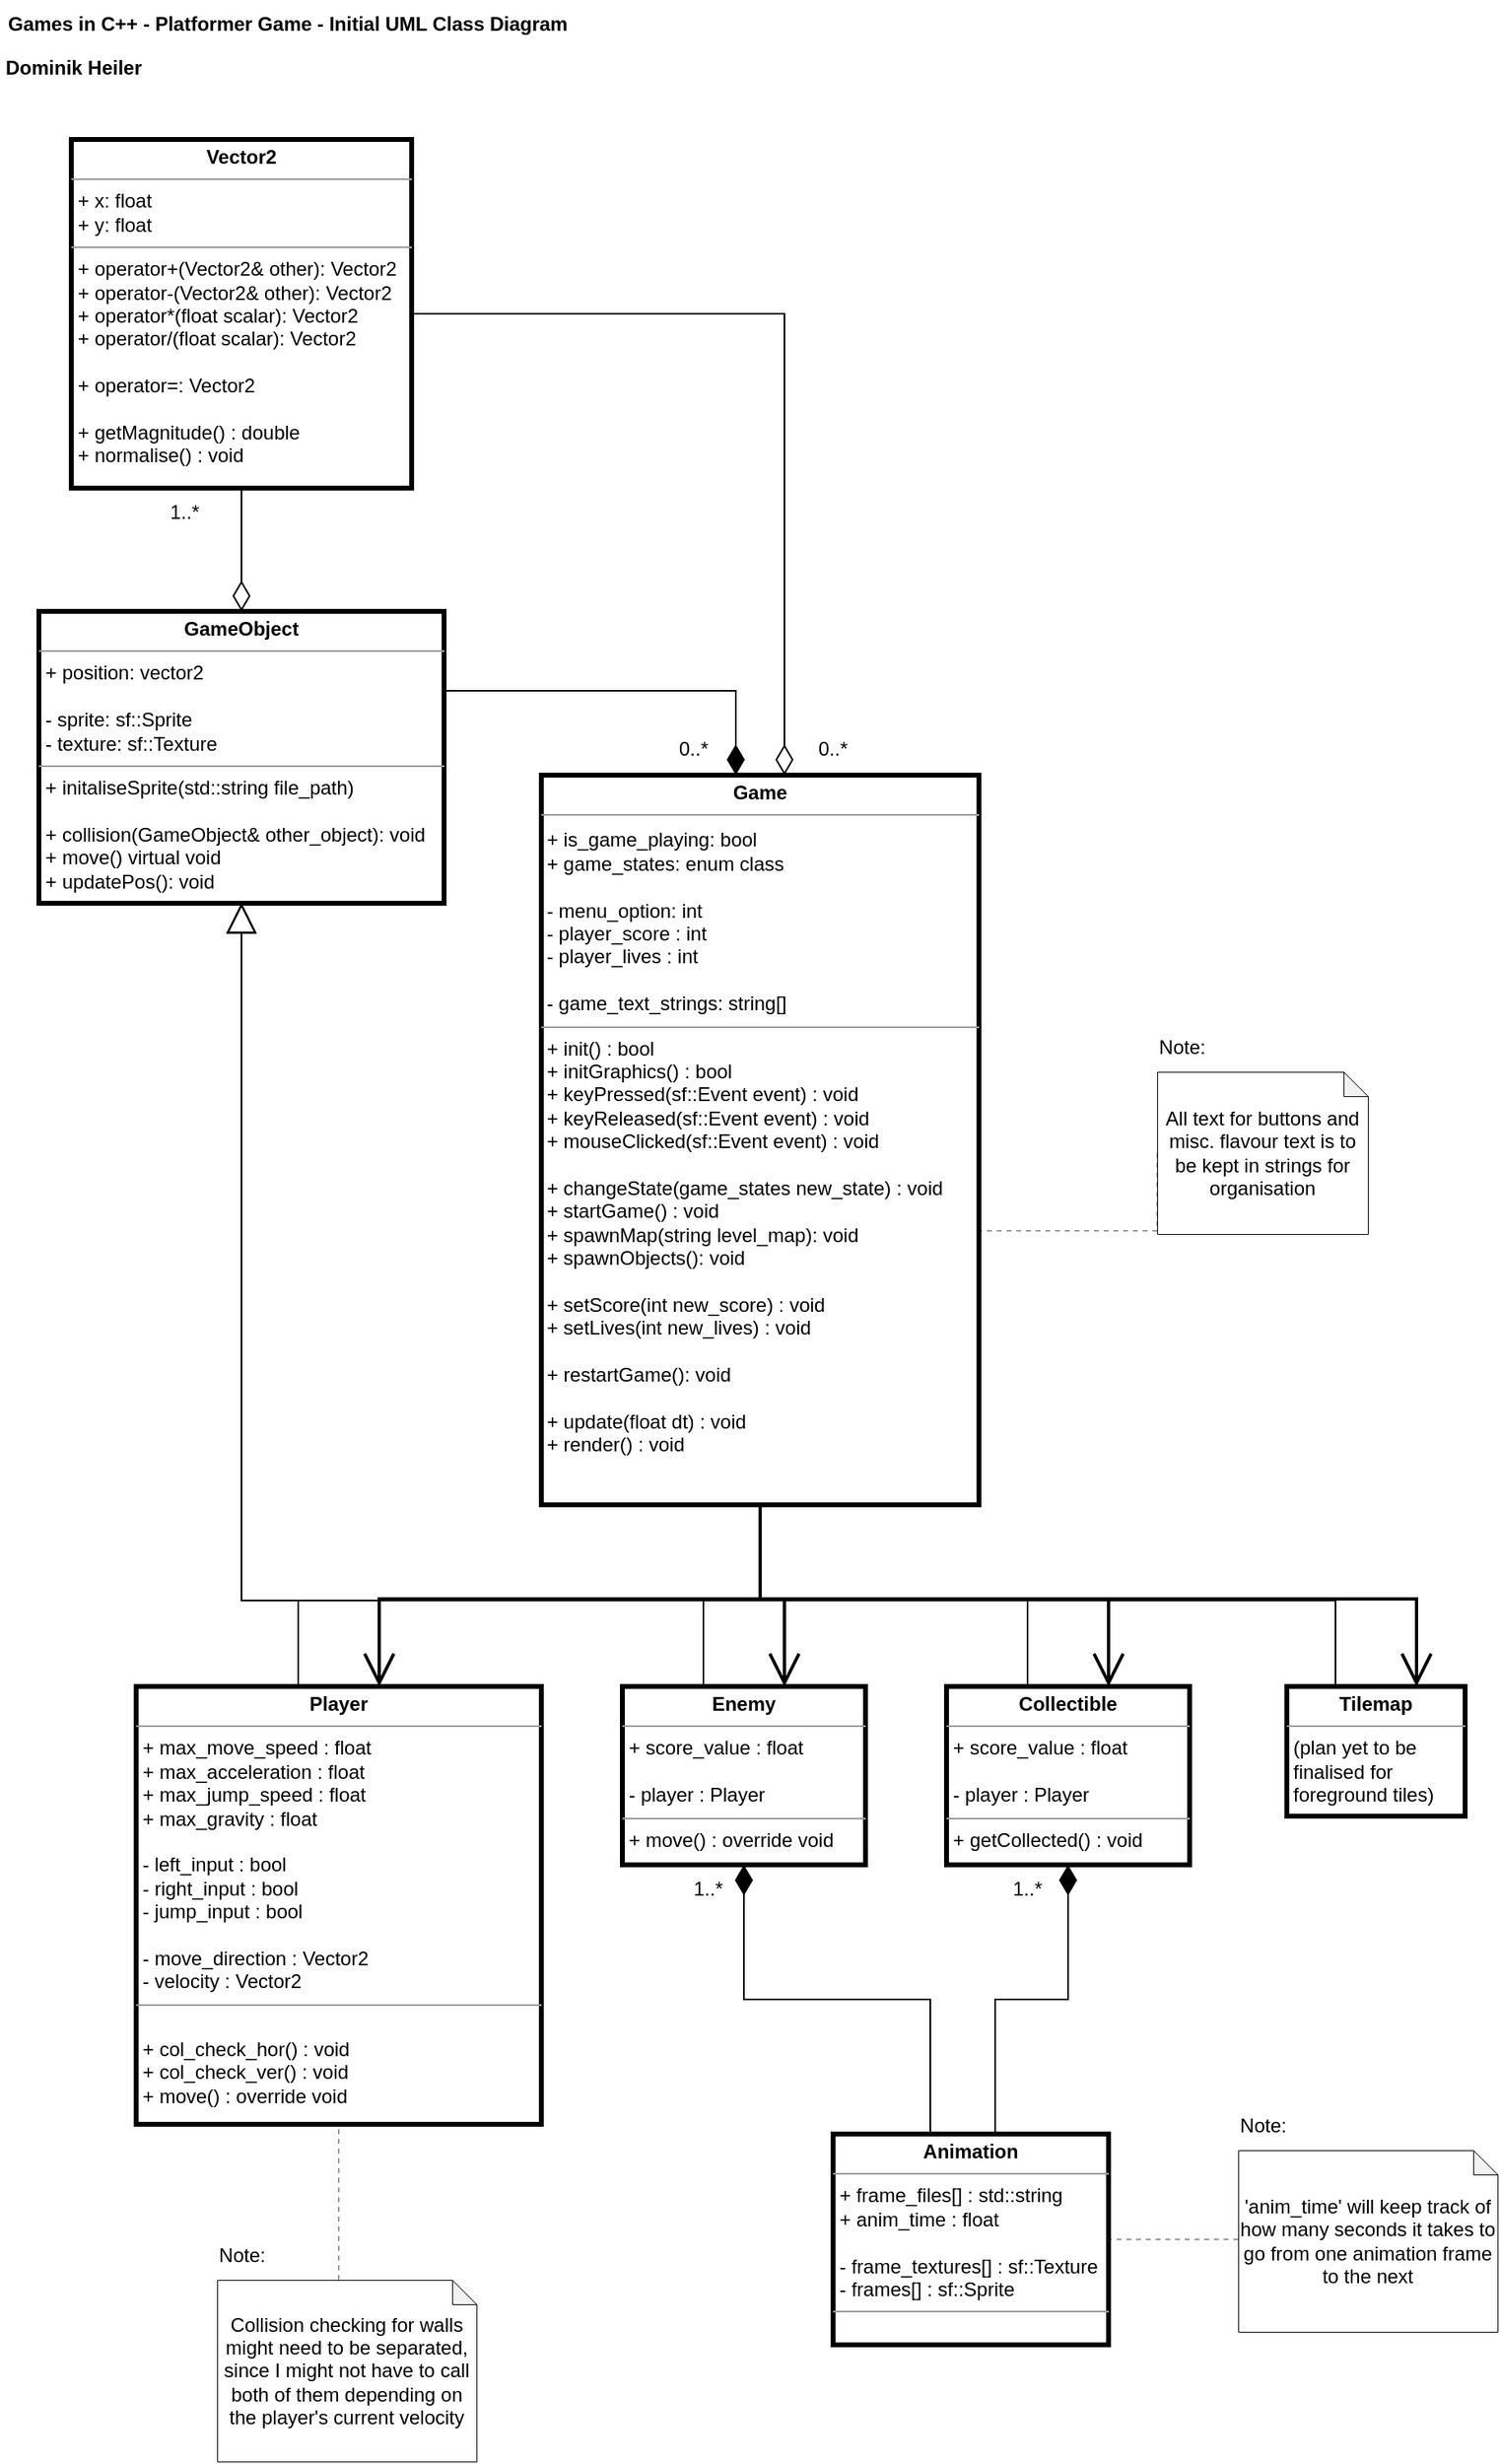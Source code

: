 <mxfile version="23.1.6" type="onedrive">
  <diagram name="Page-1" id="4YEi0ExueVHVV2vUwZVs">
    <mxGraphModel grid="1" page="1" gridSize="10" guides="1" tooltips="1" connect="1" arrows="1" fold="1" pageScale="1" pageWidth="827" pageHeight="1169" math="0" shadow="0">
      <root>
        <mxCell id="0" />
        <mxCell id="1" parent="0" />
        <mxCell id="pvx-egmbx0FB7GvsPkHI-3" value="Games in C++ - Platformer Game - Initial UML Class Diagram" style="text;align=left;fontStyle=1;verticalAlign=middle;spacingLeft=3;spacingRight=3;strokeColor=none;rotatable=0;points=[[0,0.5],[1,0.5]];portConstraint=eastwest;html=1;" vertex="1" parent="1">
          <mxGeometry x="19" y="20" width="361" height="29" as="geometry" />
        </mxCell>
        <mxCell id="pvx-egmbx0FB7GvsPkHI-4" value="Dominik Heiler" style="text;align=center;fontStyle=1;verticalAlign=middle;spacingLeft=3;spacingRight=3;strokeColor=none;rotatable=0;points=[[0,0.5],[1,0.5]];portConstraint=eastwest;html=1;" vertex="1" parent="1">
          <mxGeometry x="19" y="49" width="90" height="26" as="geometry" />
        </mxCell>
        <mxCell id="pvx-egmbx0FB7GvsPkHI-5" style="edgeStyle=orthogonalEdgeStyle;rounded=0;orthogonalLoop=1;jettySize=auto;html=1;endArrow=diamondThin;endFill=1;endSize=16;" edge="1" parent="1" source="pvx-egmbx0FB7GvsPkHI-6" target="pvx-egmbx0FB7GvsPkHI-7">
          <mxGeometry relative="1" as="geometry">
            <Array as="points">
              <mxPoint x="473" y="446" />
            </Array>
          </mxGeometry>
        </mxCell>
        <mxCell id="vFoe42m_5VcNS-krr6Yy-2" style="edgeStyle=orthogonalEdgeStyle;rounded=0;orthogonalLoop=1;jettySize=auto;html=1;endSize=6;endArrow=none;endFill=0;startArrow=block;startFill=0;startSize=16;" edge="1" parent="1" source="pvx-egmbx0FB7GvsPkHI-6" target="ihAnm3MFl2WWoULP0P6l-2">
          <mxGeometry relative="1" as="geometry">
            <Array as="points">
              <mxPoint x="168" y="1007" />
              <mxPoint x="203" y="1007" />
            </Array>
          </mxGeometry>
        </mxCell>
        <mxCell id="vFoe42m_5VcNS-krr6Yy-4" style="edgeStyle=orthogonalEdgeStyle;rounded=0;orthogonalLoop=1;jettySize=auto;html=1;endSize=6;endArrow=none;endFill=0;startArrow=block;startFill=0;startSize=16;" edge="1" parent="1" source="pvx-egmbx0FB7GvsPkHI-6" target="ihAnm3MFl2WWoULP0P6l-6">
          <mxGeometry relative="1" as="geometry">
            <Array as="points">
              <mxPoint x="168" y="1007" />
              <mxPoint x="653" y="1007" />
            </Array>
          </mxGeometry>
        </mxCell>
        <mxCell id="vFoe42m_5VcNS-krr6Yy-5" style="edgeStyle=orthogonalEdgeStyle;rounded=0;orthogonalLoop=1;jettySize=auto;html=1;endSize=6;endArrow=none;endFill=0;startArrow=block;startFill=0;startSize=16;" edge="1" parent="1" source="pvx-egmbx0FB7GvsPkHI-6" target="ihAnm3MFl2WWoULP0P6l-7">
          <mxGeometry relative="1" as="geometry">
            <Array as="points">
              <mxPoint x="168" y="1007" />
              <mxPoint x="453" y="1007" />
            </Array>
          </mxGeometry>
        </mxCell>
        <mxCell id="vFoe42m_5VcNS-krr6Yy-6" style="edgeStyle=orthogonalEdgeStyle;rounded=0;orthogonalLoop=1;jettySize=auto;html=1;endSize=6;endArrow=none;endFill=0;startArrow=block;startFill=0;startSize=16;" edge="1" parent="1" source="pvx-egmbx0FB7GvsPkHI-6" target="ihAnm3MFl2WWoULP0P6l-8">
          <mxGeometry relative="1" as="geometry">
            <Array as="points">
              <mxPoint x="168" y="1007" />
              <mxPoint x="843" y="1007" />
            </Array>
          </mxGeometry>
        </mxCell>
        <mxCell id="pvx-egmbx0FB7GvsPkHI-6" value="&lt;p style=&quot;margin:0px;margin-top:4px;text-align:center;&quot;&gt;&lt;b&gt;GameObject&lt;/b&gt;&lt;/p&gt;&lt;hr size=&quot;1&quot;&gt;&lt;p style=&quot;margin:0px;margin-left:4px;&quot;&gt;+ position: vector2&lt;/p&gt;&lt;p style=&quot;margin:0px;margin-left:4px;&quot;&gt;&lt;br&gt;&lt;/p&gt;&lt;p style=&quot;margin:0px;margin-left:4px;&quot;&gt;- sprite: sf::Sprite&lt;/p&gt;&lt;p style=&quot;margin:0px;margin-left:4px;&quot;&gt;- texture: sf::Texture &lt;br&gt;&lt;/p&gt;&lt;hr size=&quot;1&quot;&gt;&lt;p style=&quot;margin:0px;margin-left:4px;&quot;&gt;+ initaliseSprite(std::string file_path)&lt;/p&gt;&lt;p style=&quot;margin:0px;margin-left:4px;&quot;&gt;&lt;br&gt;&lt;/p&gt;&lt;p style=&quot;margin:0px;margin-left:4px;&quot;&gt;+ collision(GameObject&amp;amp; other_object): void&lt;/p&gt;&lt;p style=&quot;margin:0px;margin-left:4px;&quot;&gt;+ move() virtual void&lt;br&gt;&lt;/p&gt;&lt;p style=&quot;margin:0px;margin-left:4px;&quot;&gt;+ updatePos(): void&lt;br&gt;&lt;/p&gt;" style="verticalAlign=top;align=left;overflow=fill;fontSize=12;fontFamily=Helvetica;html=1;whiteSpace=wrap;strokeWidth=3;" vertex="1" parent="1">
          <mxGeometry x="43" y="397" width="250" height="180" as="geometry" />
        </mxCell>
        <mxCell id="vFoe42m_5VcNS-krr6Yy-12" style="edgeStyle=orthogonalEdgeStyle;rounded=0;orthogonalLoop=1;jettySize=auto;html=1;endSize=16;endArrow=open;endFill=0;jumpSize=6;strokeWidth=2;" edge="1" parent="1" source="pvx-egmbx0FB7GvsPkHI-7" target="ihAnm3MFl2WWoULP0P6l-2">
          <mxGeometry relative="1" as="geometry">
            <Array as="points">
              <mxPoint x="488" y="1006" />
              <mxPoint x="253" y="1006" />
            </Array>
          </mxGeometry>
        </mxCell>
        <mxCell id="vFoe42m_5VcNS-krr6Yy-14" style="edgeStyle=orthogonalEdgeStyle;rounded=0;orthogonalLoop=1;jettySize=auto;html=1;endSize=16;endArrow=open;endFill=0;jumpSize=6;strokeWidth=2;" edge="1" parent="1" source="pvx-egmbx0FB7GvsPkHI-7" target="ihAnm3MFl2WWoULP0P6l-6">
          <mxGeometry relative="1" as="geometry">
            <Array as="points">
              <mxPoint x="488" y="1006" />
              <mxPoint x="703" y="1006" />
            </Array>
          </mxGeometry>
        </mxCell>
        <mxCell id="vFoe42m_5VcNS-krr6Yy-16" style="edgeStyle=orthogonalEdgeStyle;rounded=0;orthogonalLoop=1;jettySize=auto;html=1;strokeWidth=2;endArrow=open;endFill=0;endSize=16;" edge="1" parent="1" source="pvx-egmbx0FB7GvsPkHI-7" target="ihAnm3MFl2WWoULP0P6l-7">
          <mxGeometry relative="1" as="geometry">
            <Array as="points">
              <mxPoint x="488" y="1006" />
              <mxPoint x="503" y="1006" />
            </Array>
          </mxGeometry>
        </mxCell>
        <mxCell id="vFoe42m_5VcNS-krr6Yy-17" style="edgeStyle=orthogonalEdgeStyle;rounded=0;orthogonalLoop=1;jettySize=auto;html=1;strokeWidth=2;endArrow=open;endFill=0;endSize=16;" edge="1" parent="1" source="pvx-egmbx0FB7GvsPkHI-7" target="ihAnm3MFl2WWoULP0P6l-8">
          <mxGeometry relative="1" as="geometry">
            <Array as="points">
              <mxPoint x="488" y="1006" />
              <mxPoint x="893" y="1006" />
            </Array>
          </mxGeometry>
        </mxCell>
        <mxCell id="pvx-egmbx0FB7GvsPkHI-7" value="&lt;p style=&quot;margin:0px;margin-top:4px;text-align:center;&quot;&gt;&lt;b&gt;Game&lt;/b&gt;&lt;br&gt;&lt;/p&gt;&lt;hr size=&quot;1&quot;&gt;&lt;div style=&quot;height:2px;&quot;&gt;&lt;/div&gt;&lt;div&gt;&lt;span style=&quot;background-color: initial;&quot;&gt;&amp;nbsp;+ is_game_playing: bool&lt;/span&gt;&lt;/div&gt;&lt;div&gt;&lt;span style=&quot;background-color: initial;&quot;&gt;&amp;nbsp;+ game_states: enum class&lt;/span&gt;&lt;/div&gt;&lt;div&gt;&lt;br&gt;&lt;/div&gt;&lt;div&gt;&amp;nbsp;- menu_option: int&lt;br&gt;&lt;/div&gt;&lt;div&gt;&amp;nbsp;- player_score : int&lt;/div&gt;&lt;div&gt;&amp;nbsp;- player_lives : int&lt;/div&gt;&lt;div&gt;&lt;br&gt;&lt;/div&gt;&lt;div&gt;&amp;nbsp;- game_text_strings: string[]&lt;/div&gt;&lt;hr size=&quot;1&quot;&gt;&lt;div style=&quot;height:2px;&quot;&gt;&lt;div&gt;&amp;nbsp;+ init() : bool&lt;/div&gt;&lt;div&gt;&amp;nbsp;+ initGraphics() : bool&lt;/div&gt;&lt;div&gt;&amp;nbsp;+ keyPressed(sf::Event event) : void&lt;/div&gt;&lt;div&gt;&amp;nbsp;+ keyReleased(sf::Event event) : void&lt;br&gt;&lt;/div&gt;&lt;div&gt;&amp;nbsp;+ mouseClicked(sf::Event event) : void&lt;/div&gt;&lt;div&gt;&amp;nbsp;&lt;/div&gt;&lt;div&gt;&amp;nbsp;+ changeState(game_states new_state) : void&amp;nbsp;&lt;/div&gt;&lt;div&gt;&amp;nbsp;+ startGame() : void&lt;/div&gt;&lt;div&gt;&lt;span style=&quot;background-color: initial;&quot;&gt;&amp;nbsp;+ spawnMap(string level_map): void&lt;/span&gt;&lt;br&gt;&lt;/div&gt;&lt;div&gt;&amp;nbsp;+ spawnObjects(): void&lt;/div&gt;&lt;div&gt;&lt;br&gt;&lt;/div&gt;&lt;div&gt;&amp;nbsp;+ setScore(int new_score) : void&lt;/div&gt;&lt;div&gt;&amp;nbsp;+ setLives(int new_lives) : void&lt;/div&gt;&lt;div&gt;&lt;br&gt;&lt;/div&gt;&lt;div&gt;&amp;nbsp;+ restartGame(): void&lt;br&gt;&lt;/div&gt;&lt;div&gt;&lt;br&gt;&lt;/div&gt;&lt;div&gt;&amp;nbsp;+ update(float dt) : void&lt;/div&gt;&lt;div&gt;&amp;nbsp;+ render() : void&lt;/div&gt;&lt;div&gt;&lt;br&gt;&lt;/div&gt;&lt;div&gt;&lt;br&gt;&lt;/div&gt;&lt;/div&gt;" style="verticalAlign=top;align=left;overflow=fill;fontSize=12;fontFamily=Helvetica;html=1;whiteSpace=wrap;strokeWidth=3;" vertex="1" parent="1">
          <mxGeometry x="353" y="498" width="270" height="450" as="geometry" />
        </mxCell>
        <mxCell id="pvx-egmbx0FB7GvsPkHI-8" style="edgeStyle=orthogonalEdgeStyle;rounded=0;orthogonalLoop=1;jettySize=auto;html=1;exitX=0.5;exitY=1;exitDx=0;exitDy=0;endArrow=diamondThin;endFill=0;startSize=6;endSize=16;" edge="1" parent="1" source="pvx-egmbx0FB7GvsPkHI-9" target="pvx-egmbx0FB7GvsPkHI-6">
          <mxGeometry relative="1" as="geometry">
            <Array as="points">
              <mxPoint x="168" y="346" />
              <mxPoint x="168" y="346" />
            </Array>
          </mxGeometry>
        </mxCell>
        <mxCell id="vFoe42m_5VcNS-krr6Yy-10" style="edgeStyle=orthogonalEdgeStyle;rounded=0;orthogonalLoop=1;jettySize=auto;html=1;endArrow=diamondThin;endFill=0;endSize=16;" edge="1" parent="1" source="pvx-egmbx0FB7GvsPkHI-9" target="pvx-egmbx0FB7GvsPkHI-7">
          <mxGeometry relative="1" as="geometry">
            <Array as="points">
              <mxPoint x="503" y="214" />
            </Array>
          </mxGeometry>
        </mxCell>
        <mxCell id="pvx-egmbx0FB7GvsPkHI-9" value="&lt;p style=&quot;margin:0px;margin-top:4px;text-align:center;&quot;&gt;&lt;b&gt;Vector2&lt;/b&gt;&lt;br&gt;&lt;/p&gt;&lt;hr size=&quot;1&quot;&gt;&lt;p style=&quot;margin:0px;margin-left:4px;&quot;&gt;+ x: float&lt;/p&gt;&lt;p style=&quot;margin:0px;margin-left:4px;&quot;&gt;+ y: float&lt;br&gt;&lt;/p&gt;&lt;hr size=&quot;1&quot;&gt;&lt;p style=&quot;margin:0px;margin-left:4px;&quot;&gt;+ operator+(Vector2&amp;amp; other): Vector2&lt;/p&gt;&lt;p style=&quot;margin:0px;margin-left:4px;&quot;&gt;+ operator-(Vector2&amp;amp; other): Vector2&lt;/p&gt;&lt;p style=&quot;margin:0px;margin-left:4px;&quot;&gt;+ operator*(float scalar): Vector2&lt;/p&gt;&lt;p style=&quot;margin:0px;margin-left:4px;&quot;&gt;+ operator/(float scalar): Vector2&lt;/p&gt;&lt;p style=&quot;margin:0px;margin-left:4px;&quot;&gt;&lt;br&gt;&lt;/p&gt;&lt;p style=&quot;margin:0px;margin-left:4px;&quot;&gt;+ operator=: Vector2&lt;/p&gt;&lt;p style=&quot;margin:0px;margin-left:4px;&quot;&gt;&lt;br&gt;&lt;/p&gt;&lt;p style=&quot;margin:0px;margin-left:4px;&quot;&gt;+ getMagnitude() : double&lt;/p&gt;&lt;p style=&quot;margin:0px;margin-left:4px;&quot;&gt;+ normalise() : void&lt;/p&gt;" style="verticalAlign=top;align=left;overflow=fill;fontSize=12;fontFamily=Helvetica;html=1;whiteSpace=wrap;strokeWidth=3;" vertex="1" parent="1">
          <mxGeometry x="63" y="106" width="210" height="215" as="geometry" />
        </mxCell>
        <mxCell id="pvx-egmbx0FB7GvsPkHI-10" value="1..*" style="text;html=1;strokeColor=none;fillColor=none;align=center;verticalAlign=middle;whiteSpace=wrap;rounded=0;" vertex="1" parent="1">
          <mxGeometry x="103" y="321" width="60" height="30" as="geometry" />
        </mxCell>
        <mxCell id="pvx-egmbx0FB7GvsPkHI-11" style="edgeStyle=orthogonalEdgeStyle;rounded=0;orthogonalLoop=1;jettySize=auto;html=1;exitX=0;exitY=0.5;exitDx=0;exitDy=0;exitPerimeter=0;endArrow=none;endFill=0;opacity=40;dashed=1;" edge="1" parent="1" source="pvx-egmbx0FB7GvsPkHI-12" target="pvx-egmbx0FB7GvsPkHI-7">
          <mxGeometry relative="1" as="geometry">
            <Array as="points">
              <mxPoint x="673" y="779" />
              <mxPoint x="673" y="779" />
            </Array>
          </mxGeometry>
        </mxCell>
        <mxCell id="pvx-egmbx0FB7GvsPkHI-12" value="All text for buttons and misc. flavour text is to be kept in strings for organisation" style="shape=note;whiteSpace=wrap;html=1;backgroundOutline=1;darkOpacity=0.05;size=15;strokeWidth=0.5;" vertex="1" parent="1">
          <mxGeometry x="733" y="681" width="130" height="100" as="geometry" />
        </mxCell>
        <mxCell id="pvx-egmbx0FB7GvsPkHI-16" value="Note:" style="text;html=1;align=center;verticalAlign=middle;resizable=0;points=[];autosize=1;strokeColor=none;fillColor=none;" vertex="1" parent="1">
          <mxGeometry x="723" y="651" width="50" height="30" as="geometry" />
        </mxCell>
        <mxCell id="ihAnm3MFl2WWoULP0P6l-2" value="&lt;p style=&quot;margin:0px;margin-top:4px;text-align:center;&quot;&gt;&lt;b&gt;Player&lt;/b&gt;&lt;/p&gt;&lt;hr size=&quot;1&quot;&gt;&lt;p style=&quot;margin:0px;margin-left:4px;&quot;&gt;+ max_move_speed : float&lt;/p&gt;&lt;p style=&quot;margin:0px;margin-left:4px;&quot;&gt;+ max_acceleration : float&lt;/p&gt;&lt;p style=&quot;margin:0px;margin-left:4px;&quot;&gt;+ max_jump_speed : float&lt;/p&gt;&lt;p style=&quot;margin:0px;margin-left:4px;&quot;&gt;+ max_gravity : float&lt;/p&gt;&lt;p style=&quot;margin:0px;margin-left:4px;&quot;&gt;&lt;br&gt;&lt;/p&gt;&lt;p style=&quot;margin:0px;margin-left:4px;&quot;&gt;- left_input : bool&lt;/p&gt;&lt;p style=&quot;margin:0px;margin-left:4px;&quot;&gt;- right_input : bool&lt;/p&gt;&lt;p style=&quot;margin:0px;margin-left:4px;&quot;&gt;- jump_input : bool&lt;/p&gt;&lt;p style=&quot;margin:0px;margin-left:4px;&quot;&gt;&lt;br&gt;&lt;/p&gt;&lt;p style=&quot;margin:0px;margin-left:4px;&quot;&gt;- move_direction : Vector2&lt;/p&gt;&lt;p style=&quot;margin:0px;margin-left:4px;&quot;&gt;- velocity : Vector2&lt;/p&gt;&lt;hr size=&quot;1&quot;&gt;&lt;p style=&quot;margin:0px;margin-left:4px;&quot;&gt;&lt;br&gt;&lt;/p&gt;&lt;p style=&quot;margin:0px;margin-left:4px;&quot;&gt;+ col_check_hor() : void&lt;/p&gt;&lt;p style=&quot;margin:0px;margin-left:4px;&quot;&gt;+ col_check_ver() : void&lt;/p&gt;&lt;p style=&quot;margin:0px;margin-left:4px;&quot;&gt;+ move() : override void&lt;br&gt;&lt;/p&gt;&lt;p style=&quot;margin:0px;margin-left:4px;&quot;&gt;&lt;br&gt;&lt;/p&gt;" style="verticalAlign=top;align=left;overflow=fill;fontSize=12;fontFamily=Helvetica;html=1;whiteSpace=wrap;strokeWidth=3;" vertex="1" parent="1">
          <mxGeometry x="103" y="1060" width="250" height="270" as="geometry" />
        </mxCell>
        <mxCell id="ihAnm3MFl2WWoULP0P6l-3" value="Collision checking for walls might need to be separated, since I might not have to call both of them depending on the player&#39;s current velocity" style="shape=note;whiteSpace=wrap;html=1;backgroundOutline=1;darkOpacity=0.05;size=15;strokeWidth=0.5;" vertex="1" parent="1">
          <mxGeometry x="153" y="1426" width="160" height="112" as="geometry" />
        </mxCell>
        <mxCell id="ihAnm3MFl2WWoULP0P6l-4" value="Note:" style="text;html=1;align=center;verticalAlign=middle;resizable=0;points=[];autosize=1;strokeColor=none;fillColor=none;" vertex="1" parent="1">
          <mxGeometry x="143" y="1396" width="50" height="30" as="geometry" />
        </mxCell>
        <mxCell id="vFoe42m_5VcNS-krr6Yy-19" style="edgeStyle=orthogonalEdgeStyle;rounded=0;orthogonalLoop=1;jettySize=auto;html=1;endArrow=none;endFill=0;startArrow=diamondThin;startFill=1;startSize=16;" edge="1" parent="1" source="ihAnm3MFl2WWoULP0P6l-6" target="ihAnm3MFl2WWoULP0P6l-9">
          <mxGeometry relative="1" as="geometry">
            <Array as="points">
              <mxPoint x="678" y="1253" />
              <mxPoint x="633" y="1253" />
            </Array>
          </mxGeometry>
        </mxCell>
        <mxCell id="ihAnm3MFl2WWoULP0P6l-6" value="&lt;p style=&quot;margin:0px;margin-top:4px;text-align:center;&quot;&gt;&lt;b&gt;Collectible&lt;/b&gt;&lt;/p&gt;&lt;hr size=&quot;1&quot;&gt;&lt;p style=&quot;margin:0px;margin-left:4px;&quot;&gt;+ score_value : float&lt;/p&gt;&lt;p style=&quot;margin:0px;margin-left:4px;&quot;&gt;&lt;br&gt;&lt;/p&gt;&lt;p style=&quot;margin:0px;margin-left:4px;&quot;&gt;- player : Player&lt;/p&gt;&lt;hr size=&quot;1&quot;&gt;&lt;p style=&quot;margin:0px;margin-left:4px;&quot;&gt;+ getCollected() : void&lt;/p&gt;&lt;p style=&quot;margin:0px;margin-left:4px;&quot;&gt;&lt;br&gt;&lt;/p&gt;" style="verticalAlign=top;align=left;overflow=fill;fontSize=12;fontFamily=Helvetica;html=1;whiteSpace=wrap;strokeWidth=3;" vertex="1" parent="1">
          <mxGeometry x="603" y="1060" width="150" height="110" as="geometry" />
        </mxCell>
        <mxCell id="vFoe42m_5VcNS-krr6Yy-18" style="edgeStyle=orthogonalEdgeStyle;rounded=0;orthogonalLoop=1;jettySize=auto;html=1;endArrow=none;endFill=0;startArrow=diamondThin;startFill=1;startSize=16;" edge="1" parent="1" source="ihAnm3MFl2WWoULP0P6l-7" target="ihAnm3MFl2WWoULP0P6l-9">
          <mxGeometry relative="1" as="geometry">
            <Array as="points">
              <mxPoint x="478" y="1253" />
              <mxPoint x="593" y="1253" />
            </Array>
          </mxGeometry>
        </mxCell>
        <mxCell id="ihAnm3MFl2WWoULP0P6l-7" value="&lt;p style=&quot;margin:0px;margin-top:4px;text-align:center;&quot;&gt;&lt;b&gt;Enemy&lt;/b&gt;&lt;/p&gt;&lt;hr size=&quot;1&quot;&gt;&lt;p style=&quot;margin:0px;margin-left:4px;&quot;&gt;+ score_value : float&lt;/p&gt;&lt;p style=&quot;margin:0px;margin-left:4px;&quot;&gt;&lt;br&gt;&lt;/p&gt;&lt;p style=&quot;margin:0px;margin-left:4px;&quot;&gt;- player : Player&lt;br&gt;&lt;/p&gt;&lt;hr size=&quot;1&quot;&gt;&lt;p style=&quot;border-color: var(--border-color); margin: 0px 0px 0px 4px;&quot;&gt;+ move() : override void&lt;/p&gt;" style="verticalAlign=top;align=left;overflow=fill;fontSize=12;fontFamily=Helvetica;html=1;whiteSpace=wrap;strokeWidth=3;" vertex="1" parent="1">
          <mxGeometry x="403" y="1060" width="150" height="110" as="geometry" />
        </mxCell>
        <mxCell id="ihAnm3MFl2WWoULP0P6l-8" value="&lt;p style=&quot;margin:0px;margin-top:4px;text-align:center;&quot;&gt;&lt;b&gt;Tilemap&lt;/b&gt;&lt;/p&gt;&lt;hr size=&quot;1&quot;&gt;&lt;p style=&quot;margin:0px;margin-left:4px;&quot;&gt;(plan yet to be finalised for foreground tiles)&lt;/p&gt;" style="verticalAlign=top;align=left;overflow=fill;fontSize=12;fontFamily=Helvetica;html=1;whiteSpace=wrap;strokeWidth=3;" vertex="1" parent="1">
          <mxGeometry x="813" y="1060" width="110" height="80" as="geometry" />
        </mxCell>
        <mxCell id="ihAnm3MFl2WWoULP0P6l-9" value="&lt;p style=&quot;margin:0px;margin-top:4px;text-align:center;&quot;&gt;&lt;b&gt;Animation&lt;/b&gt;&lt;/p&gt;&lt;hr size=&quot;1&quot;&gt;&lt;p style=&quot;margin:0px;margin-left:4px;&quot;&gt;+ frame_files[] : std::string&lt;/p&gt;&lt;p style=&quot;margin:0px;margin-left:4px;&quot;&gt;+ anim_time : float&lt;/p&gt;&lt;p style=&quot;margin:0px;margin-left:4px;&quot;&gt;&lt;br&gt;&lt;/p&gt;&lt;p style=&quot;margin:0px;margin-left:4px;&quot;&gt;- frame_textures[] : sf::Texture&lt;/p&gt;&lt;p style=&quot;margin:0px;margin-left:4px;&quot;&gt;- frames[] : sf::Sprite&lt;/p&gt;&lt;hr size=&quot;1&quot;&gt;&lt;p style=&quot;margin:0px;margin-left:4px;&quot;&gt;&lt;br&gt;&lt;/p&gt;&lt;p style=&quot;margin:0px;margin-left:4px;&quot;&gt;&lt;br&gt;&lt;/p&gt;" style="verticalAlign=top;align=left;overflow=fill;fontSize=12;fontFamily=Helvetica;html=1;whiteSpace=wrap;strokeWidth=3;" vertex="1" parent="1">
          <mxGeometry x="533" y="1336" width="170" height="130" as="geometry" />
        </mxCell>
        <mxCell id="ihAnm3MFl2WWoULP0P6l-10" value="&#39;anim_time&#39; will keep track of how many seconds it takes to go from one animation frame to the next" style="shape=note;whiteSpace=wrap;html=1;backgroundOutline=1;darkOpacity=0.05;size=15;strokeWidth=0.5;" vertex="1" parent="1">
          <mxGeometry x="783" y="1346" width="160" height="112" as="geometry" />
        </mxCell>
        <mxCell id="ihAnm3MFl2WWoULP0P6l-11" value="Note:" style="text;html=1;align=center;verticalAlign=middle;resizable=0;points=[];autosize=1;strokeColor=none;fillColor=none;" vertex="1" parent="1">
          <mxGeometry x="773" y="1316" width="50" height="30" as="geometry" />
        </mxCell>
        <mxCell id="vFoe42m_5VcNS-krr6Yy-1" value="0..*" style="text;html=1;strokeColor=none;fillColor=none;align=center;verticalAlign=middle;whiteSpace=wrap;rounded=0;" vertex="1" parent="1">
          <mxGeometry x="417" y="467" width="60" height="30" as="geometry" />
        </mxCell>
        <mxCell id="vFoe42m_5VcNS-krr6Yy-11" value="0..*" style="text;html=1;strokeColor=none;fillColor=none;align=center;verticalAlign=middle;whiteSpace=wrap;rounded=0;" vertex="1" parent="1">
          <mxGeometry x="503" y="467" width="60" height="30" as="geometry" />
        </mxCell>
        <mxCell id="vFoe42m_5VcNS-krr6Yy-20" value="1..*" style="text;html=1;strokeColor=none;fillColor=none;align=center;verticalAlign=middle;whiteSpace=wrap;rounded=0;" vertex="1" parent="1">
          <mxGeometry x="426" y="1170" width="60" height="30" as="geometry" />
        </mxCell>
        <mxCell id="vFoe42m_5VcNS-krr6Yy-21" value="1..*" style="text;html=1;strokeColor=none;fillColor=none;align=center;verticalAlign=middle;whiteSpace=wrap;rounded=0;" vertex="1" parent="1">
          <mxGeometry x="623" y="1170" width="60" height="30" as="geometry" />
        </mxCell>
        <mxCell id="wGat_s1yxx4QpLQu-uw6-1" style="edgeStyle=orthogonalEdgeStyle;rounded=0;orthogonalLoop=1;jettySize=auto;html=1;endArrow=none;endFill=0;opacity=40;dashed=1;" edge="1" parent="1" source="ihAnm3MFl2WWoULP0P6l-10" target="ihAnm3MFl2WWoULP0P6l-9">
          <mxGeometry relative="1" as="geometry">
            <Array as="points">
              <mxPoint x="723" y="1401" />
              <mxPoint x="723" y="1401" />
            </Array>
            <mxPoint x="892.97" y="1296" as="sourcePoint" />
            <mxPoint x="782.97" y="1296" as="targetPoint" />
          </mxGeometry>
        </mxCell>
        <mxCell id="wGat_s1yxx4QpLQu-uw6-2" style="edgeStyle=orthogonalEdgeStyle;rounded=0;orthogonalLoop=1;jettySize=auto;html=1;endArrow=none;endFill=0;opacity=40;dashed=1;" edge="1" parent="1" source="ihAnm3MFl2WWoULP0P6l-3" target="ihAnm3MFl2WWoULP0P6l-2">
          <mxGeometry relative="1" as="geometry">
            <Array as="points">
              <mxPoint x="228" y="1396" />
              <mxPoint x="228" y="1396" />
            </Array>
            <mxPoint x="363" y="1366" as="sourcePoint" />
            <mxPoint x="283" y="1366" as="targetPoint" />
          </mxGeometry>
        </mxCell>
      </root>
    </mxGraphModel>
  </diagram>
</mxfile>
